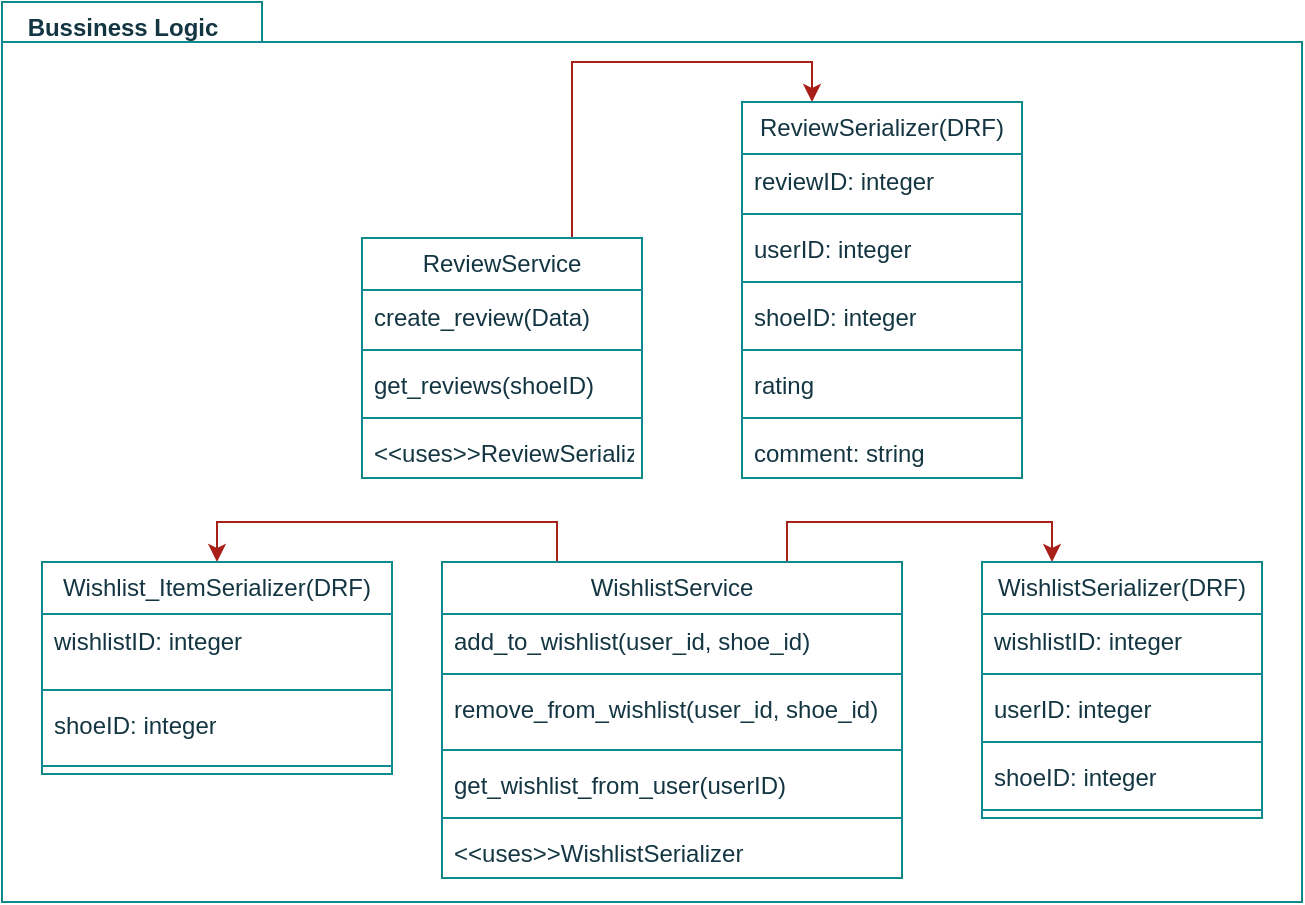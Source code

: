 <mxfile version="24.7.17">
  <diagram name="Page-1" id="EYT3RI39jImU8zoZa8g9">
    <mxGraphModel dx="1295" dy="758" grid="1" gridSize="10" guides="1" tooltips="1" connect="1" arrows="1" fold="1" page="1" pageScale="1" pageWidth="850" pageHeight="1100" math="0" shadow="0">
      <root>
        <mxCell id="0" />
        <mxCell id="1" parent="0" />
        <mxCell id="8HSM9Qn1FKHbrYjeSbLH-38" style="edgeStyle=orthogonalEdgeStyle;rounded=0;orthogonalLoop=1;jettySize=auto;html=1;exitX=0.75;exitY=0;exitDx=0;exitDy=0;entryX=0.25;entryY=0;entryDx=0;entryDy=0;labelBackgroundColor=none;strokeColor=#A8201A;fontColor=default;" edge="1" parent="1" source="8HSM9Qn1FKHbrYjeSbLH-5" target="8HSM9Qn1FKHbrYjeSbLH-9">
          <mxGeometry relative="1" as="geometry" />
        </mxCell>
        <mxCell id="8HSM9Qn1FKHbrYjeSbLH-5" value="ReviewService" style="swimlane;fontStyle=0;childLayout=stackLayout;horizontal=1;startSize=26;fillColor=none;horizontalStack=0;resizeParent=1;resizeParentMax=0;resizeLast=0;collapsible=1;marginBottom=0;whiteSpace=wrap;html=1;labelBackgroundColor=none;strokeColor=#0F8B8D;fontColor=#143642;" vertex="1" parent="1">
          <mxGeometry x="270" y="318" width="140" height="120" as="geometry" />
        </mxCell>
        <mxCell id="8HSM9Qn1FKHbrYjeSbLH-6" value="create_review(Data)" style="text;strokeColor=none;fillColor=none;align=left;verticalAlign=top;spacingLeft=4;spacingRight=4;overflow=hidden;rotatable=0;points=[[0,0.5],[1,0.5]];portConstraint=eastwest;whiteSpace=wrap;html=1;labelBackgroundColor=none;fontColor=#143642;" vertex="1" parent="8HSM9Qn1FKHbrYjeSbLH-5">
          <mxGeometry y="26" width="140" height="26" as="geometry" />
        </mxCell>
        <mxCell id="8HSM9Qn1FKHbrYjeSbLH-19" value="" style="line;strokeWidth=1;fillColor=none;align=left;verticalAlign=middle;spacingTop=-1;spacingLeft=3;spacingRight=3;rotatable=0;labelPosition=right;points=[];portConstraint=eastwest;strokeColor=#0F8B8D;labelBackgroundColor=none;fontColor=#143642;" vertex="1" parent="8HSM9Qn1FKHbrYjeSbLH-5">
          <mxGeometry y="52" width="140" height="8" as="geometry" />
        </mxCell>
        <mxCell id="8HSM9Qn1FKHbrYjeSbLH-7" value="get_reviews(shoeID)" style="text;strokeColor=none;fillColor=none;align=left;verticalAlign=top;spacingLeft=4;spacingRight=4;overflow=hidden;rotatable=0;points=[[0,0.5],[1,0.5]];portConstraint=eastwest;whiteSpace=wrap;html=1;labelBackgroundColor=none;fontColor=#143642;" vertex="1" parent="8HSM9Qn1FKHbrYjeSbLH-5">
          <mxGeometry y="60" width="140" height="26" as="geometry" />
        </mxCell>
        <mxCell id="8HSM9Qn1FKHbrYjeSbLH-20" value="" style="line;strokeWidth=1;fillColor=none;align=left;verticalAlign=middle;spacingTop=-1;spacingLeft=3;spacingRight=3;rotatable=0;labelPosition=right;points=[];portConstraint=eastwest;strokeColor=#0F8B8D;labelBackgroundColor=none;fontColor=#143642;" vertex="1" parent="8HSM9Qn1FKHbrYjeSbLH-5">
          <mxGeometry y="86" width="140" height="8" as="geometry" />
        </mxCell>
        <mxCell id="8HSM9Qn1FKHbrYjeSbLH-8" value="&amp;lt;&amp;lt;uses&amp;gt;&amp;gt;ReviewSerializer" style="text;strokeColor=none;fillColor=none;align=left;verticalAlign=top;spacingLeft=4;spacingRight=4;overflow=hidden;rotatable=0;points=[[0,0.5],[1,0.5]];portConstraint=eastwest;whiteSpace=wrap;html=1;labelBackgroundColor=none;fontColor=#143642;" vertex="1" parent="8HSM9Qn1FKHbrYjeSbLH-5">
          <mxGeometry y="94" width="140" height="26" as="geometry" />
        </mxCell>
        <mxCell id="8HSM9Qn1FKHbrYjeSbLH-9" value="ReviewSerializer(DRF)" style="swimlane;fontStyle=0;childLayout=stackLayout;horizontal=1;startSize=26;fillColor=none;horizontalStack=0;resizeParent=1;resizeParentMax=0;resizeLast=0;collapsible=1;marginBottom=0;whiteSpace=wrap;html=1;labelBackgroundColor=none;strokeColor=#0F8B8D;fontColor=#143642;" vertex="1" parent="1">
          <mxGeometry x="460" y="250" width="140" height="188" as="geometry" />
        </mxCell>
        <mxCell id="8HSM9Qn1FKHbrYjeSbLH-10" value="reviewID: integer" style="text;strokeColor=none;fillColor=none;align=left;verticalAlign=top;spacingLeft=4;spacingRight=4;overflow=hidden;rotatable=0;points=[[0,0.5],[1,0.5]];portConstraint=eastwest;whiteSpace=wrap;html=1;labelBackgroundColor=none;fontColor=#143642;" vertex="1" parent="8HSM9Qn1FKHbrYjeSbLH-9">
          <mxGeometry y="26" width="140" height="26" as="geometry" />
        </mxCell>
        <mxCell id="8HSM9Qn1FKHbrYjeSbLH-15" value="" style="line;strokeWidth=1;fillColor=none;align=left;verticalAlign=middle;spacingTop=-1;spacingLeft=3;spacingRight=3;rotatable=0;labelPosition=right;points=[];portConstraint=eastwest;strokeColor=#0F8B8D;labelBackgroundColor=none;fontColor=#143642;" vertex="1" parent="8HSM9Qn1FKHbrYjeSbLH-9">
          <mxGeometry y="52" width="140" height="8" as="geometry" />
        </mxCell>
        <mxCell id="8HSM9Qn1FKHbrYjeSbLH-11" value="userID: integer" style="text;strokeColor=none;fillColor=none;align=left;verticalAlign=top;spacingLeft=4;spacingRight=4;overflow=hidden;rotatable=0;points=[[0,0.5],[1,0.5]];portConstraint=eastwest;whiteSpace=wrap;html=1;labelBackgroundColor=none;fontColor=#143642;" vertex="1" parent="8HSM9Qn1FKHbrYjeSbLH-9">
          <mxGeometry y="60" width="140" height="26" as="geometry" />
        </mxCell>
        <mxCell id="8HSM9Qn1FKHbrYjeSbLH-16" value="" style="line;strokeWidth=1;fillColor=none;align=left;verticalAlign=middle;spacingTop=-1;spacingLeft=3;spacingRight=3;rotatable=0;labelPosition=right;points=[];portConstraint=eastwest;strokeColor=#0F8B8D;labelBackgroundColor=none;fontColor=#143642;" vertex="1" parent="8HSM9Qn1FKHbrYjeSbLH-9">
          <mxGeometry y="86" width="140" height="8" as="geometry" />
        </mxCell>
        <mxCell id="8HSM9Qn1FKHbrYjeSbLH-12" value="shoeID: integer" style="text;strokeColor=none;fillColor=none;align=left;verticalAlign=top;spacingLeft=4;spacingRight=4;overflow=hidden;rotatable=0;points=[[0,0.5],[1,0.5]];portConstraint=eastwest;whiteSpace=wrap;html=1;labelBackgroundColor=none;fontColor=#143642;" vertex="1" parent="8HSM9Qn1FKHbrYjeSbLH-9">
          <mxGeometry y="94" width="140" height="26" as="geometry" />
        </mxCell>
        <mxCell id="8HSM9Qn1FKHbrYjeSbLH-17" value="" style="line;strokeWidth=1;fillColor=none;align=left;verticalAlign=middle;spacingTop=-1;spacingLeft=3;spacingRight=3;rotatable=0;labelPosition=right;points=[];portConstraint=eastwest;strokeColor=#0F8B8D;labelBackgroundColor=none;fontColor=#143642;" vertex="1" parent="8HSM9Qn1FKHbrYjeSbLH-9">
          <mxGeometry y="120" width="140" height="8" as="geometry" />
        </mxCell>
        <mxCell id="8HSM9Qn1FKHbrYjeSbLH-13" value="rating" style="text;strokeColor=none;fillColor=none;align=left;verticalAlign=top;spacingLeft=4;spacingRight=4;overflow=hidden;rotatable=0;points=[[0,0.5],[1,0.5]];portConstraint=eastwest;whiteSpace=wrap;html=1;labelBackgroundColor=none;fontColor=#143642;" vertex="1" parent="8HSM9Qn1FKHbrYjeSbLH-9">
          <mxGeometry y="128" width="140" height="26" as="geometry" />
        </mxCell>
        <mxCell id="8HSM9Qn1FKHbrYjeSbLH-18" value="" style="line;strokeWidth=1;fillColor=none;align=left;verticalAlign=middle;spacingTop=-1;spacingLeft=3;spacingRight=3;rotatable=0;labelPosition=right;points=[];portConstraint=eastwest;strokeColor=#0F8B8D;labelBackgroundColor=none;fontColor=#143642;" vertex="1" parent="8HSM9Qn1FKHbrYjeSbLH-9">
          <mxGeometry y="154" width="140" height="8" as="geometry" />
        </mxCell>
        <mxCell id="8HSM9Qn1FKHbrYjeSbLH-14" value="comment: string" style="text;strokeColor=none;fillColor=none;align=left;verticalAlign=top;spacingLeft=4;spacingRight=4;overflow=hidden;rotatable=0;points=[[0,0.5],[1,0.5]];portConstraint=eastwest;whiteSpace=wrap;html=1;labelBackgroundColor=none;fontColor=#143642;" vertex="1" parent="8HSM9Qn1FKHbrYjeSbLH-9">
          <mxGeometry y="162" width="140" height="26" as="geometry" />
        </mxCell>
        <mxCell id="8HSM9Qn1FKHbrYjeSbLH-39" style="edgeStyle=orthogonalEdgeStyle;rounded=0;orthogonalLoop=1;jettySize=auto;html=1;exitX=0.75;exitY=0;exitDx=0;exitDy=0;entryX=0.25;entryY=0;entryDx=0;entryDy=0;labelBackgroundColor=none;strokeColor=#A8201A;fontColor=default;" edge="1" parent="1" source="8HSM9Qn1FKHbrYjeSbLH-40" target="8HSM9Qn1FKHbrYjeSbLH-46">
          <mxGeometry relative="1" as="geometry" />
        </mxCell>
        <mxCell id="8HSM9Qn1FKHbrYjeSbLH-67" style="edgeStyle=orthogonalEdgeStyle;rounded=0;orthogonalLoop=1;jettySize=auto;html=1;exitX=0.25;exitY=0;exitDx=0;exitDy=0;entryX=0.5;entryY=0;entryDx=0;entryDy=0;labelBackgroundColor=none;strokeColor=#A8201A;fontColor=default;" edge="1" parent="1" source="8HSM9Qn1FKHbrYjeSbLH-40" target="8HSM9Qn1FKHbrYjeSbLH-60">
          <mxGeometry relative="1" as="geometry" />
        </mxCell>
        <mxCell id="8HSM9Qn1FKHbrYjeSbLH-40" value="WishlistService" style="swimlane;fontStyle=0;childLayout=stackLayout;horizontal=1;startSize=26;fillColor=none;horizontalStack=0;resizeParent=1;resizeParentMax=0;resizeLast=0;collapsible=1;marginBottom=0;whiteSpace=wrap;html=1;labelBackgroundColor=none;strokeColor=#0F8B8D;fontColor=#143642;" vertex="1" parent="1">
          <mxGeometry x="310" y="480" width="230" height="158" as="geometry" />
        </mxCell>
        <mxCell id="8HSM9Qn1FKHbrYjeSbLH-41" value="add_to_wishlist(user_id, shoe_id)" style="text;strokeColor=none;fillColor=none;align=left;verticalAlign=top;spacingLeft=4;spacingRight=4;overflow=hidden;rotatable=0;points=[[0,0.5],[1,0.5]];portConstraint=eastwest;whiteSpace=wrap;html=1;labelBackgroundColor=none;fontColor=#143642;" vertex="1" parent="8HSM9Qn1FKHbrYjeSbLH-40">
          <mxGeometry y="26" width="230" height="26" as="geometry" />
        </mxCell>
        <mxCell id="8HSM9Qn1FKHbrYjeSbLH-42" value="" style="line;strokeWidth=1;fillColor=none;align=left;verticalAlign=middle;spacingTop=-1;spacingLeft=3;spacingRight=3;rotatable=0;labelPosition=right;points=[];portConstraint=eastwest;strokeColor=#0F8B8D;labelBackgroundColor=none;fontColor=#143642;" vertex="1" parent="8HSM9Qn1FKHbrYjeSbLH-40">
          <mxGeometry y="52" width="230" height="8" as="geometry" />
        </mxCell>
        <mxCell id="8HSM9Qn1FKHbrYjeSbLH-43" value="remove_from_wishlist(user_id, shoe_id)" style="text;strokeColor=none;fillColor=none;align=left;verticalAlign=top;spacingLeft=4;spacingRight=4;overflow=hidden;rotatable=0;points=[[0,0.5],[1,0.5]];portConstraint=eastwest;whiteSpace=wrap;html=1;labelBackgroundColor=none;fontColor=#143642;" vertex="1" parent="8HSM9Qn1FKHbrYjeSbLH-40">
          <mxGeometry y="60" width="230" height="30" as="geometry" />
        </mxCell>
        <mxCell id="8HSM9Qn1FKHbrYjeSbLH-59" value="" style="line;strokeWidth=1;fillColor=none;align=left;verticalAlign=middle;spacingTop=-1;spacingLeft=3;spacingRight=3;rotatable=0;labelPosition=right;points=[];portConstraint=eastwest;strokeColor=#0F8B8D;labelBackgroundColor=none;fontColor=#143642;" vertex="1" parent="8HSM9Qn1FKHbrYjeSbLH-40">
          <mxGeometry y="90" width="230" height="8" as="geometry" />
        </mxCell>
        <mxCell id="8HSM9Qn1FKHbrYjeSbLH-57" value="get_wishlist_from_user(userID)" style="text;strokeColor=none;fillColor=none;align=left;verticalAlign=top;spacingLeft=4;spacingRight=4;overflow=hidden;rotatable=0;points=[[0,0.5],[1,0.5]];portConstraint=eastwest;whiteSpace=wrap;html=1;labelBackgroundColor=none;fontColor=#143642;" vertex="1" parent="8HSM9Qn1FKHbrYjeSbLH-40">
          <mxGeometry y="98" width="230" height="26" as="geometry" />
        </mxCell>
        <mxCell id="8HSM9Qn1FKHbrYjeSbLH-44" value="" style="line;strokeWidth=1;fillColor=none;align=left;verticalAlign=middle;spacingTop=-1;spacingLeft=3;spacingRight=3;rotatable=0;labelPosition=right;points=[];portConstraint=eastwest;strokeColor=#0F8B8D;labelBackgroundColor=none;fontColor=#143642;" vertex="1" parent="8HSM9Qn1FKHbrYjeSbLH-40">
          <mxGeometry y="124" width="230" height="8" as="geometry" />
        </mxCell>
        <mxCell id="8HSM9Qn1FKHbrYjeSbLH-45" value="&amp;lt;&amp;lt;uses&amp;gt;&amp;gt;WishlistSerializer" style="text;strokeColor=none;fillColor=none;align=left;verticalAlign=top;spacingLeft=4;spacingRight=4;overflow=hidden;rotatable=0;points=[[0,0.5],[1,0.5]];portConstraint=eastwest;whiteSpace=wrap;html=1;labelBackgroundColor=none;fontColor=#143642;" vertex="1" parent="8HSM9Qn1FKHbrYjeSbLH-40">
          <mxGeometry y="132" width="230" height="26" as="geometry" />
        </mxCell>
        <mxCell id="8HSM9Qn1FKHbrYjeSbLH-46" value="WishlistSerializer(DRF)" style="swimlane;fontStyle=0;childLayout=stackLayout;horizontal=1;startSize=26;fillColor=none;horizontalStack=0;resizeParent=1;resizeParentMax=0;resizeLast=0;collapsible=1;marginBottom=0;whiteSpace=wrap;html=1;labelBackgroundColor=none;strokeColor=#0F8B8D;fontColor=#143642;" vertex="1" parent="1">
          <mxGeometry x="580" y="480" width="140" height="128" as="geometry" />
        </mxCell>
        <mxCell id="8HSM9Qn1FKHbrYjeSbLH-47" value="wishlistID: integer" style="text;strokeColor=none;fillColor=none;align=left;verticalAlign=top;spacingLeft=4;spacingRight=4;overflow=hidden;rotatable=0;points=[[0,0.5],[1,0.5]];portConstraint=eastwest;whiteSpace=wrap;html=1;labelBackgroundColor=none;fontColor=#143642;" vertex="1" parent="8HSM9Qn1FKHbrYjeSbLH-46">
          <mxGeometry y="26" width="140" height="26" as="geometry" />
        </mxCell>
        <mxCell id="8HSM9Qn1FKHbrYjeSbLH-48" value="" style="line;strokeWidth=1;fillColor=none;align=left;verticalAlign=middle;spacingTop=-1;spacingLeft=3;spacingRight=3;rotatable=0;labelPosition=right;points=[];portConstraint=eastwest;strokeColor=#0F8B8D;labelBackgroundColor=none;fontColor=#143642;" vertex="1" parent="8HSM9Qn1FKHbrYjeSbLH-46">
          <mxGeometry y="52" width="140" height="8" as="geometry" />
        </mxCell>
        <mxCell id="8HSM9Qn1FKHbrYjeSbLH-49" value="userID: integer" style="text;strokeColor=none;fillColor=none;align=left;verticalAlign=top;spacingLeft=4;spacingRight=4;overflow=hidden;rotatable=0;points=[[0,0.5],[1,0.5]];portConstraint=eastwest;whiteSpace=wrap;html=1;labelBackgroundColor=none;fontColor=#143642;" vertex="1" parent="8HSM9Qn1FKHbrYjeSbLH-46">
          <mxGeometry y="60" width="140" height="26" as="geometry" />
        </mxCell>
        <mxCell id="8HSM9Qn1FKHbrYjeSbLH-50" value="" style="line;strokeWidth=1;fillColor=none;align=left;verticalAlign=middle;spacingTop=-1;spacingLeft=3;spacingRight=3;rotatable=0;labelPosition=right;points=[];portConstraint=eastwest;strokeColor=#0F8B8D;labelBackgroundColor=none;fontColor=#143642;" vertex="1" parent="8HSM9Qn1FKHbrYjeSbLH-46">
          <mxGeometry y="86" width="140" height="8" as="geometry" />
        </mxCell>
        <mxCell id="8HSM9Qn1FKHbrYjeSbLH-51" value="shoeID: integer" style="text;strokeColor=none;fillColor=none;align=left;verticalAlign=top;spacingLeft=4;spacingRight=4;overflow=hidden;rotatable=0;points=[[0,0.5],[1,0.5]];portConstraint=eastwest;whiteSpace=wrap;html=1;labelBackgroundColor=none;fontColor=#143642;" vertex="1" parent="8HSM9Qn1FKHbrYjeSbLH-46">
          <mxGeometry y="94" width="140" height="26" as="geometry" />
        </mxCell>
        <mxCell id="8HSM9Qn1FKHbrYjeSbLH-54" value="" style="line;strokeWidth=1;fillColor=none;align=left;verticalAlign=middle;spacingTop=-1;spacingLeft=3;spacingRight=3;rotatable=0;labelPosition=right;points=[];portConstraint=eastwest;strokeColor=#0F8B8D;labelBackgroundColor=none;fontColor=#143642;" vertex="1" parent="8HSM9Qn1FKHbrYjeSbLH-46">
          <mxGeometry y="120" width="140" height="8" as="geometry" />
        </mxCell>
        <mxCell id="8HSM9Qn1FKHbrYjeSbLH-60" value="Wishlist_ItemSerializer(DRF)" style="swimlane;fontStyle=0;childLayout=stackLayout;horizontal=1;startSize=26;fillColor=none;horizontalStack=0;resizeParent=1;resizeParentMax=0;resizeLast=0;collapsible=1;marginBottom=0;whiteSpace=wrap;html=1;labelBackgroundColor=none;strokeColor=#0F8B8D;fontColor=#143642;" vertex="1" parent="1">
          <mxGeometry x="110" y="480" width="175" height="106" as="geometry" />
        </mxCell>
        <mxCell id="8HSM9Qn1FKHbrYjeSbLH-61" value="wishlistID: integer" style="text;strokeColor=none;fillColor=none;align=left;verticalAlign=top;spacingLeft=4;spacingRight=4;overflow=hidden;rotatable=0;points=[[0,0.5],[1,0.5]];portConstraint=eastwest;whiteSpace=wrap;html=1;labelBackgroundColor=none;fontColor=#143642;" vertex="1" parent="8HSM9Qn1FKHbrYjeSbLH-60">
          <mxGeometry y="26" width="175" height="34" as="geometry" />
        </mxCell>
        <mxCell id="8HSM9Qn1FKHbrYjeSbLH-62" value="" style="line;strokeWidth=1;fillColor=none;align=left;verticalAlign=middle;spacingTop=-1;spacingLeft=3;spacingRight=3;rotatable=0;labelPosition=right;points=[];portConstraint=eastwest;strokeColor=#0F8B8D;labelBackgroundColor=none;fontColor=#143642;" vertex="1" parent="8HSM9Qn1FKHbrYjeSbLH-60">
          <mxGeometry y="60" width="175" height="8" as="geometry" />
        </mxCell>
        <mxCell id="8HSM9Qn1FKHbrYjeSbLH-65" value="shoeID: integer" style="text;strokeColor=none;fillColor=none;align=left;verticalAlign=top;spacingLeft=4;spacingRight=4;overflow=hidden;rotatable=0;points=[[0,0.5],[1,0.5]];portConstraint=eastwest;whiteSpace=wrap;html=1;labelBackgroundColor=none;fontColor=#143642;" vertex="1" parent="8HSM9Qn1FKHbrYjeSbLH-60">
          <mxGeometry y="68" width="175" height="30" as="geometry" />
        </mxCell>
        <mxCell id="8HSM9Qn1FKHbrYjeSbLH-66" value="" style="line;strokeWidth=1;fillColor=none;align=left;verticalAlign=middle;spacingTop=-1;spacingLeft=3;spacingRight=3;rotatable=0;labelPosition=right;points=[];portConstraint=eastwest;strokeColor=#0F8B8D;labelBackgroundColor=none;fontColor=#143642;" vertex="1" parent="8HSM9Qn1FKHbrYjeSbLH-60">
          <mxGeometry y="98" width="175" height="8" as="geometry" />
        </mxCell>
        <mxCell id="8HSM9Qn1FKHbrYjeSbLH-68" value="" style="shape=folder;fontStyle=1;spacingTop=10;tabWidth=130;tabHeight=20;tabPosition=left;html=1;whiteSpace=wrap;fillColor=none;labelBackgroundColor=none;strokeColor=#0F8B8D;fontColor=#143642;" vertex="1" parent="1">
          <mxGeometry x="90" y="200" width="650" height="450" as="geometry" />
        </mxCell>
        <mxCell id="8HSM9Qn1FKHbrYjeSbLH-69" value="Bussiness Logic" style="text;align=center;fontStyle=1;verticalAlign=middle;spacingLeft=3;spacingRight=3;strokeColor=none;rotatable=0;points=[[0,0.5],[1,0.5]];portConstraint=eastwest;html=1;labelBackgroundColor=none;fontColor=#143642;" vertex="1" parent="1">
          <mxGeometry x="110" y="200" width="80" height="26" as="geometry" />
        </mxCell>
      </root>
    </mxGraphModel>
  </diagram>
</mxfile>
